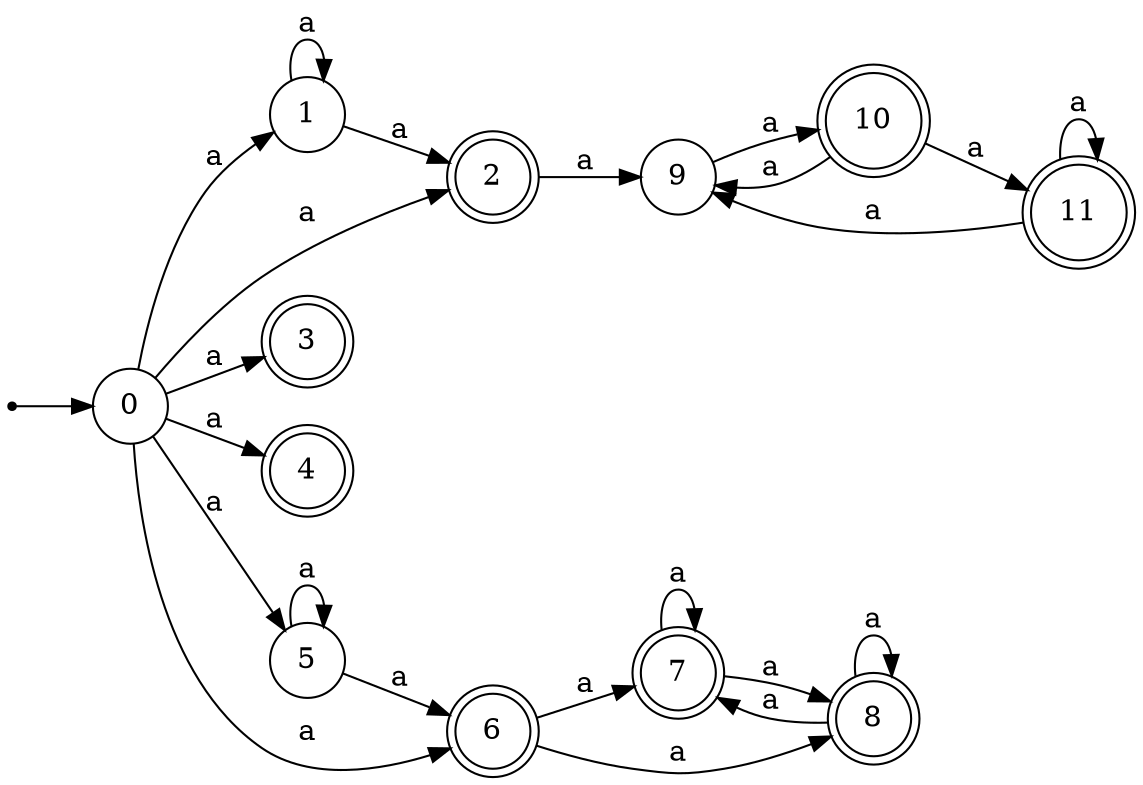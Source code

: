 digraph finite_state_machine {
rankdir=LR;
size="20,20";
node [shape = point]; "dummy0"
node [shape = circle]; "0";
"dummy0" -> "0";
node [shape = circle]; "1";
node [shape = doublecircle]; "2";node [shape = doublecircle]; "3";node [shape = doublecircle]; "4";node [shape = circle]; "5";
node [shape = doublecircle]; "6";node [shape = doublecircle]; "7";node [shape = doublecircle]; "8";node [shape = circle]; "9";
node [shape = doublecircle]; "10";node [shape = doublecircle]; "11";"0" -> "1" [label = "a"];
 "0" -> "2" [label = "a"];
 "0" -> "3" [label = "a"];
 "0" -> "4" [label = "a"];
 "0" -> "5" [label = "a"];
 "0" -> "6" [label = "a"];
 "6" -> "8" [label = "a"];
 "6" -> "7" [label = "a"];
 "8" -> "8" [label = "a"];
 "8" -> "7" [label = "a"];
 "7" -> "8" [label = "a"];
 "7" -> "7" [label = "a"];
 "5" -> "5" [label = "a"];
 "5" -> "6" [label = "a"];
 "2" -> "9" [label = "a"];
 "9" -> "10" [label = "a"];
 "10" -> "9" [label = "a"];
 "10" -> "11" [label = "a"];
 "11" -> "9" [label = "a"];
 "11" -> "11" [label = "a"];
 "1" -> "1" [label = "a"];
 "1" -> "2" [label = "a"];
 }
